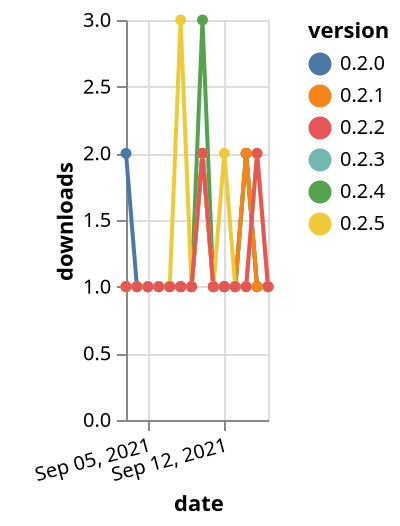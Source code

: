 {"$schema": "https://vega.github.io/schema/vega-lite/v5.json", "description": "A simple bar chart with embedded data.", "data": {"values": [{"date": "2021-09-03", "total": 180, "delta": 2, "version": "0.2.0"}, {"date": "2021-09-04", "total": 181, "delta": 1, "version": "0.2.0"}, {"date": "2021-09-05", "total": 182, "delta": 1, "version": "0.2.0"}, {"date": "2021-09-06", "total": 183, "delta": 1, "version": "0.2.0"}, {"date": "2021-09-07", "total": 184, "delta": 1, "version": "0.2.0"}, {"date": "2021-09-08", "total": 185, "delta": 1, "version": "0.2.0"}, {"date": "2021-09-09", "total": 186, "delta": 1, "version": "0.2.0"}, {"date": "2021-09-10", "total": 188, "delta": 2, "version": "0.2.0"}, {"date": "2021-09-11", "total": 189, "delta": 1, "version": "0.2.0"}, {"date": "2021-09-12", "total": 190, "delta": 1, "version": "0.2.0"}, {"date": "2021-09-13", "total": 191, "delta": 1, "version": "0.2.0"}, {"date": "2021-09-14", "total": 193, "delta": 2, "version": "0.2.0"}, {"date": "2021-09-15", "total": 194, "delta": 1, "version": "0.2.0"}, {"date": "2021-09-16", "total": 195, "delta": 1, "version": "0.2.0"}, {"date": "2021-09-03", "total": 140, "delta": 1, "version": "0.2.3"}, {"date": "2021-09-04", "total": 141, "delta": 1, "version": "0.2.3"}, {"date": "2021-09-05", "total": 142, "delta": 1, "version": "0.2.3"}, {"date": "2021-09-06", "total": 143, "delta": 1, "version": "0.2.3"}, {"date": "2021-09-07", "total": 144, "delta": 1, "version": "0.2.3"}, {"date": "2021-09-08", "total": 145, "delta": 1, "version": "0.2.3"}, {"date": "2021-09-09", "total": 146, "delta": 1, "version": "0.2.3"}, {"date": "2021-09-10", "total": 148, "delta": 2, "version": "0.2.3"}, {"date": "2021-09-11", "total": 149, "delta": 1, "version": "0.2.3"}, {"date": "2021-09-12", "total": 150, "delta": 1, "version": "0.2.3"}, {"date": "2021-09-13", "total": 151, "delta": 1, "version": "0.2.3"}, {"date": "2021-09-14", "total": 152, "delta": 1, "version": "0.2.3"}, {"date": "2021-09-15", "total": 153, "delta": 1, "version": "0.2.3"}, {"date": "2021-09-16", "total": 154, "delta": 1, "version": "0.2.3"}, {"date": "2021-09-03", "total": 179, "delta": 1, "version": "0.2.4"}, {"date": "2021-09-04", "total": 180, "delta": 1, "version": "0.2.4"}, {"date": "2021-09-05", "total": 181, "delta": 1, "version": "0.2.4"}, {"date": "2021-09-06", "total": 182, "delta": 1, "version": "0.2.4"}, {"date": "2021-09-07", "total": 183, "delta": 1, "version": "0.2.4"}, {"date": "2021-09-08", "total": 184, "delta": 1, "version": "0.2.4"}, {"date": "2021-09-09", "total": 185, "delta": 1, "version": "0.2.4"}, {"date": "2021-09-10", "total": 188, "delta": 3, "version": "0.2.4"}, {"date": "2021-09-11", "total": 189, "delta": 1, "version": "0.2.4"}, {"date": "2021-09-12", "total": 190, "delta": 1, "version": "0.2.4"}, {"date": "2021-09-13", "total": 191, "delta": 1, "version": "0.2.4"}, {"date": "2021-09-14", "total": 193, "delta": 2, "version": "0.2.4"}, {"date": "2021-09-15", "total": 194, "delta": 1, "version": "0.2.4"}, {"date": "2021-09-16", "total": 195, "delta": 1, "version": "0.2.4"}, {"date": "2021-09-03", "total": 155, "delta": 1, "version": "0.2.1"}, {"date": "2021-09-04", "total": 156, "delta": 1, "version": "0.2.1"}, {"date": "2021-09-05", "total": 157, "delta": 1, "version": "0.2.1"}, {"date": "2021-09-06", "total": 158, "delta": 1, "version": "0.2.1"}, {"date": "2021-09-07", "total": 159, "delta": 1, "version": "0.2.1"}, {"date": "2021-09-08", "total": 160, "delta": 1, "version": "0.2.1"}, {"date": "2021-09-09", "total": 161, "delta": 1, "version": "0.2.1"}, {"date": "2021-09-10", "total": 163, "delta": 2, "version": "0.2.1"}, {"date": "2021-09-11", "total": 164, "delta": 1, "version": "0.2.1"}, {"date": "2021-09-12", "total": 165, "delta": 1, "version": "0.2.1"}, {"date": "2021-09-13", "total": 166, "delta": 1, "version": "0.2.1"}, {"date": "2021-09-14", "total": 168, "delta": 2, "version": "0.2.1"}, {"date": "2021-09-15", "total": 169, "delta": 1, "version": "0.2.1"}, {"date": "2021-09-16", "total": 170, "delta": 1, "version": "0.2.1"}, {"date": "2021-09-03", "total": 133, "delta": 1, "version": "0.2.5"}, {"date": "2021-09-04", "total": 134, "delta": 1, "version": "0.2.5"}, {"date": "2021-09-05", "total": 135, "delta": 1, "version": "0.2.5"}, {"date": "2021-09-06", "total": 136, "delta": 1, "version": "0.2.5"}, {"date": "2021-09-07", "total": 137, "delta": 1, "version": "0.2.5"}, {"date": "2021-09-08", "total": 140, "delta": 3, "version": "0.2.5"}, {"date": "2021-09-09", "total": 141, "delta": 1, "version": "0.2.5"}, {"date": "2021-09-10", "total": 143, "delta": 2, "version": "0.2.5"}, {"date": "2021-09-11", "total": 144, "delta": 1, "version": "0.2.5"}, {"date": "2021-09-12", "total": 146, "delta": 2, "version": "0.2.5"}, {"date": "2021-09-13", "total": 147, "delta": 1, "version": "0.2.5"}, {"date": "2021-09-14", "total": 148, "delta": 1, "version": "0.2.5"}, {"date": "2021-09-15", "total": 150, "delta": 2, "version": "0.2.5"}, {"date": "2021-09-16", "total": 151, "delta": 1, "version": "0.2.5"}, {"date": "2021-09-03", "total": 163, "delta": 1, "version": "0.2.2"}, {"date": "2021-09-04", "total": 164, "delta": 1, "version": "0.2.2"}, {"date": "2021-09-05", "total": 165, "delta": 1, "version": "0.2.2"}, {"date": "2021-09-06", "total": 166, "delta": 1, "version": "0.2.2"}, {"date": "2021-09-07", "total": 167, "delta": 1, "version": "0.2.2"}, {"date": "2021-09-08", "total": 168, "delta": 1, "version": "0.2.2"}, {"date": "2021-09-09", "total": 169, "delta": 1, "version": "0.2.2"}, {"date": "2021-09-10", "total": 171, "delta": 2, "version": "0.2.2"}, {"date": "2021-09-11", "total": 172, "delta": 1, "version": "0.2.2"}, {"date": "2021-09-12", "total": 173, "delta": 1, "version": "0.2.2"}, {"date": "2021-09-13", "total": 174, "delta": 1, "version": "0.2.2"}, {"date": "2021-09-14", "total": 175, "delta": 1, "version": "0.2.2"}, {"date": "2021-09-15", "total": 177, "delta": 2, "version": "0.2.2"}, {"date": "2021-09-16", "total": 178, "delta": 1, "version": "0.2.2"}]}, "width": "container", "mark": {"type": "line", "point": {"filled": true}}, "encoding": {"x": {"field": "date", "type": "temporal", "timeUnit": "yearmonthdate", "title": "date", "axis": {"labelAngle": -15}}, "y": {"field": "delta", "type": "quantitative", "title": "downloads"}, "color": {"field": "version", "type": "nominal"}, "tooltip": {"field": "delta"}}}